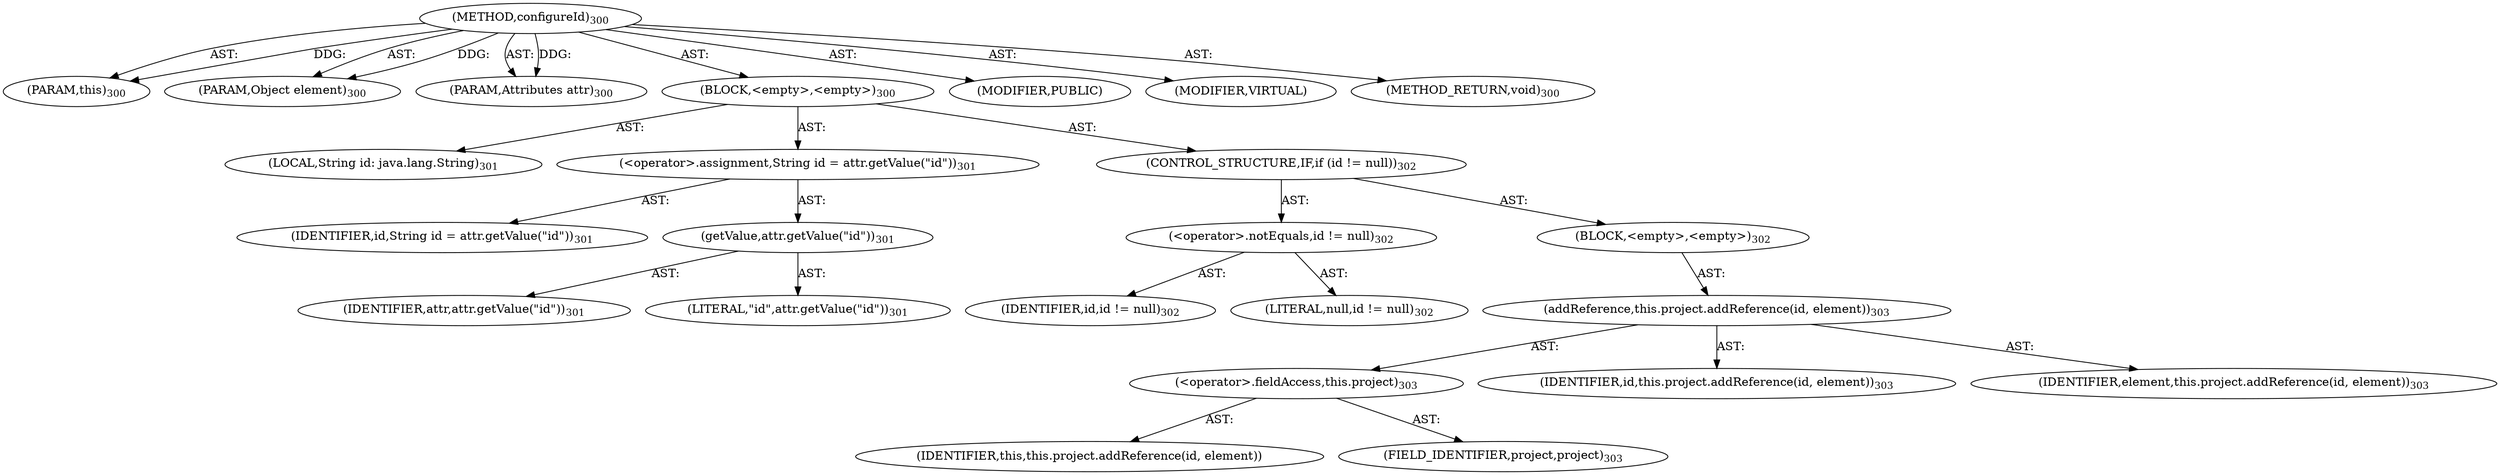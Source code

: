 digraph "configureId" {  
"111669149714" [label = <(METHOD,configureId)<SUB>300</SUB>> ]
"115964117019" [label = <(PARAM,this)<SUB>300</SUB>> ]
"115964117020" [label = <(PARAM,Object element)<SUB>300</SUB>> ]
"115964117021" [label = <(PARAM,Attributes attr)<SUB>300</SUB>> ]
"25769803797" [label = <(BLOCK,&lt;empty&gt;,&lt;empty&gt;)<SUB>300</SUB>> ]
"94489280512" [label = <(LOCAL,String id: java.lang.String)<SUB>301</SUB>> ]
"30064771159" [label = <(&lt;operator&gt;.assignment,String id = attr.getValue(&quot;id&quot;))<SUB>301</SUB>> ]
"68719476789" [label = <(IDENTIFIER,id,String id = attr.getValue(&quot;id&quot;))<SUB>301</SUB>> ]
"30064771160" [label = <(getValue,attr.getValue(&quot;id&quot;))<SUB>301</SUB>> ]
"68719476790" [label = <(IDENTIFIER,attr,attr.getValue(&quot;id&quot;))<SUB>301</SUB>> ]
"90194313227" [label = <(LITERAL,&quot;id&quot;,attr.getValue(&quot;id&quot;))<SUB>301</SUB>> ]
"47244640259" [label = <(CONTROL_STRUCTURE,IF,if (id != null))<SUB>302</SUB>> ]
"30064771161" [label = <(&lt;operator&gt;.notEquals,id != null)<SUB>302</SUB>> ]
"68719476791" [label = <(IDENTIFIER,id,id != null)<SUB>302</SUB>> ]
"90194313228" [label = <(LITERAL,null,id != null)<SUB>302</SUB>> ]
"25769803798" [label = <(BLOCK,&lt;empty&gt;,&lt;empty&gt;)<SUB>302</SUB>> ]
"30064771162" [label = <(addReference,this.project.addReference(id, element))<SUB>303</SUB>> ]
"30064771163" [label = <(&lt;operator&gt;.fieldAccess,this.project)<SUB>303</SUB>> ]
"68719476792" [label = <(IDENTIFIER,this,this.project.addReference(id, element))> ]
"55834574889" [label = <(FIELD_IDENTIFIER,project,project)<SUB>303</SUB>> ]
"68719476793" [label = <(IDENTIFIER,id,this.project.addReference(id, element))<SUB>303</SUB>> ]
"68719476794" [label = <(IDENTIFIER,element,this.project.addReference(id, element))<SUB>303</SUB>> ]
"133143986223" [label = <(MODIFIER,PUBLIC)> ]
"133143986224" [label = <(MODIFIER,VIRTUAL)> ]
"128849018898" [label = <(METHOD_RETURN,void)<SUB>300</SUB>> ]
  "111669149714" -> "115964117019"  [ label = "AST: "] 
  "111669149714" -> "115964117020"  [ label = "AST: "] 
  "111669149714" -> "115964117021"  [ label = "AST: "] 
  "111669149714" -> "25769803797"  [ label = "AST: "] 
  "111669149714" -> "133143986223"  [ label = "AST: "] 
  "111669149714" -> "133143986224"  [ label = "AST: "] 
  "111669149714" -> "128849018898"  [ label = "AST: "] 
  "25769803797" -> "94489280512"  [ label = "AST: "] 
  "25769803797" -> "30064771159"  [ label = "AST: "] 
  "25769803797" -> "47244640259"  [ label = "AST: "] 
  "30064771159" -> "68719476789"  [ label = "AST: "] 
  "30064771159" -> "30064771160"  [ label = "AST: "] 
  "30064771160" -> "68719476790"  [ label = "AST: "] 
  "30064771160" -> "90194313227"  [ label = "AST: "] 
  "47244640259" -> "30064771161"  [ label = "AST: "] 
  "47244640259" -> "25769803798"  [ label = "AST: "] 
  "30064771161" -> "68719476791"  [ label = "AST: "] 
  "30064771161" -> "90194313228"  [ label = "AST: "] 
  "25769803798" -> "30064771162"  [ label = "AST: "] 
  "30064771162" -> "30064771163"  [ label = "AST: "] 
  "30064771162" -> "68719476793"  [ label = "AST: "] 
  "30064771162" -> "68719476794"  [ label = "AST: "] 
  "30064771163" -> "68719476792"  [ label = "AST: "] 
  "30064771163" -> "55834574889"  [ label = "AST: "] 
  "111669149714" -> "115964117019"  [ label = "DDG: "] 
  "111669149714" -> "115964117020"  [ label = "DDG: "] 
  "111669149714" -> "115964117021"  [ label = "DDG: "] 
}
